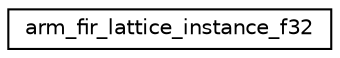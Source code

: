 digraph "Graphical Class Hierarchy"
{
 // LATEX_PDF_SIZE
  edge [fontname="Helvetica",fontsize="10",labelfontname="Helvetica",labelfontsize="10"];
  node [fontname="Helvetica",fontsize="10",shape=record];
  rankdir="LR";
  Node0 [label="arm_fir_lattice_instance_f32",height=0.2,width=0.4,color="black", fillcolor="white", style="filled",URL="$structarm__fir__lattice__instance__f32.html",tooltip="Instance structure for the floating-point FIR lattice filter."];
}
